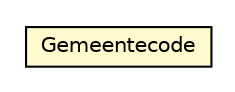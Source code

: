 #!/usr/local/bin/dot
#
# Class diagram 
# Generated by UMLGraph version R5_6-24-gf6e263 (http://www.umlgraph.org/)
#

digraph G {
	edge [fontname="Helvetica",fontsize=10,labelfontname="Helvetica",labelfontsize=10];
	node [fontname="Helvetica",fontsize=10,shape=plaintext];
	nodesep=0.25;
	ranksep=0.5;
	// nl.egem.stuf.sector.bg._0204.ADRFund.Gemeentecode
	c13966 [label=<<table title="nl.egem.stuf.sector.bg._0204.ADRFund.Gemeentecode" border="0" cellborder="1" cellspacing="0" cellpadding="2" port="p" bgcolor="lemonChiffon" href="./ADRFund.Gemeentecode.html">
		<tr><td><table border="0" cellspacing="0" cellpadding="1">
<tr><td align="center" balign="center"> Gemeentecode </td></tr>
		</table></td></tr>
		</table>>, URL="./ADRFund.Gemeentecode.html", fontname="Helvetica", fontcolor="black", fontsize=10.0];
}

